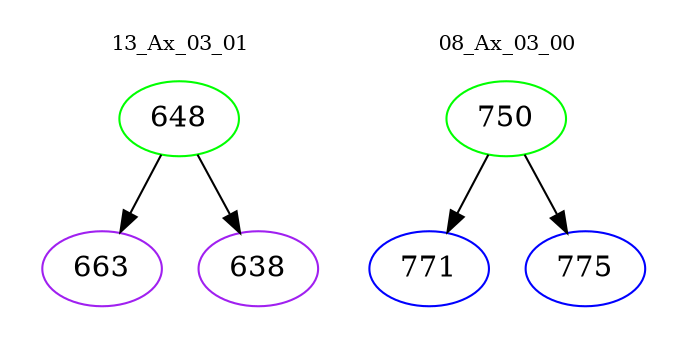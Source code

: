 digraph{
subgraph cluster_0 {
color = white
label = "13_Ax_03_01";
fontsize=10;
T0_648 [label="648", color="green"]
T0_648 -> T0_663 [color="black"]
T0_663 [label="663", color="purple"]
T0_648 -> T0_638 [color="black"]
T0_638 [label="638", color="purple"]
}
subgraph cluster_1 {
color = white
label = "08_Ax_03_00";
fontsize=10;
T1_750 [label="750", color="green"]
T1_750 -> T1_771 [color="black"]
T1_771 [label="771", color="blue"]
T1_750 -> T1_775 [color="black"]
T1_775 [label="775", color="blue"]
}
}
